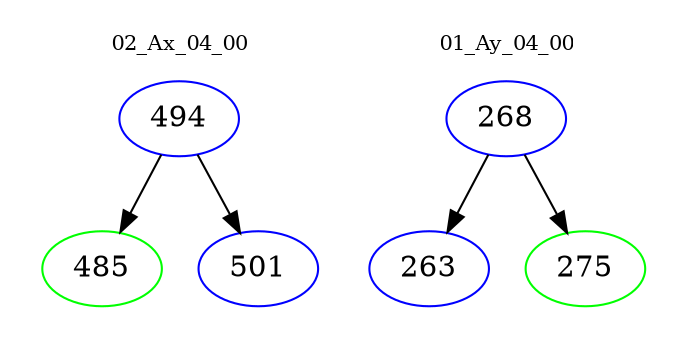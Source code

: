 digraph{
subgraph cluster_0 {
color = white
label = "02_Ax_04_00";
fontsize=10;
T0_494 [label="494", color="blue"]
T0_494 -> T0_485 [color="black"]
T0_485 [label="485", color="green"]
T0_494 -> T0_501 [color="black"]
T0_501 [label="501", color="blue"]
}
subgraph cluster_1 {
color = white
label = "01_Ay_04_00";
fontsize=10;
T1_268 [label="268", color="blue"]
T1_268 -> T1_263 [color="black"]
T1_263 [label="263", color="blue"]
T1_268 -> T1_275 [color="black"]
T1_275 [label="275", color="green"]
}
}
